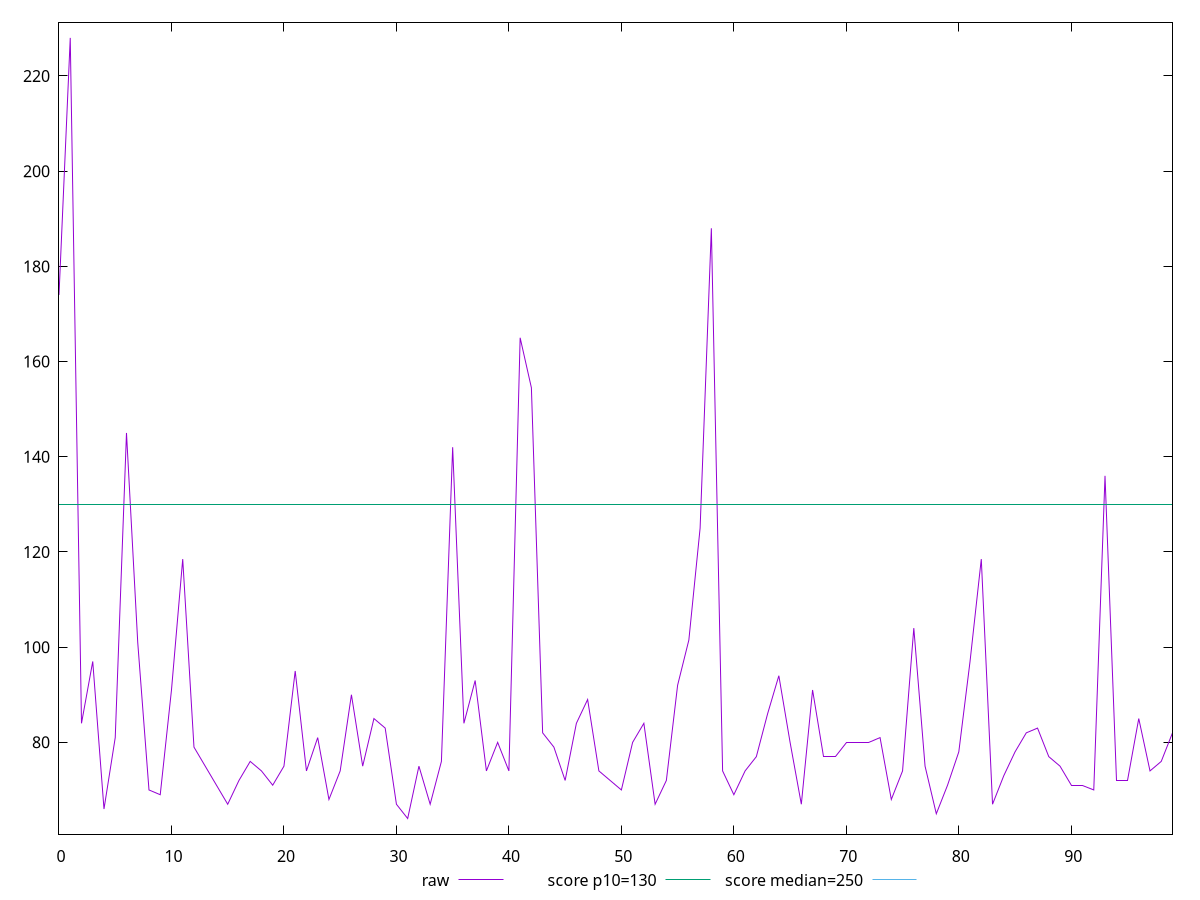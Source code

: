 reset

$raw <<EOF
0 174
1 228
2 84
3 97
4 66
5 81
6 145
7 101
8 70
9 69
10 91
11 118.5
12 79
13 75
14 71
15 67
16 72
17 76
18 74
19 71
20 75
21 95
22 74
23 81
24 68
25 74
26 90
27 75
28 85
29 83
30 67
31 64
32 75
33 67
34 76
35 142
36 84
37 93
38 74
39 80
40 74
41 165
42 154.5
43 82
44 79
45 72
46 84
47 89
48 74
49 72
50 70
51 80
52 84
53 67
54 72
55 92
56 101.5
57 125
58 188
59 74
60 69
61 74
62 77
63 86
64 94
65 80
66 67
67 91
68 77
69 77
70 80
71 80
72 80
73 81
74 68
75 74
76 104
77 75
78 65
79 71
80 78
81 97
82 118.5
83 67
84 73
85 78
86 82
87 83
88 77
89 75
90 71
91 71
92 70
93 136
94 72
95 72
96 85
97 74
98 76
99 82
EOF

set key outside below
set xrange [0:99]
set yrange [60.72:231.28]
set trange [60.72:231.28]
set terminal svg size 640, 500 enhanced background rgb 'white'
set output "report_00019_2021-02-10T18-14-37.922Z//max-potential-fid/samples/pages+cached+noadtech/raw/values.svg"

plot $raw title "raw" with line, \
     130 title "score p10=130", \
     250 title "score median=250"

reset
